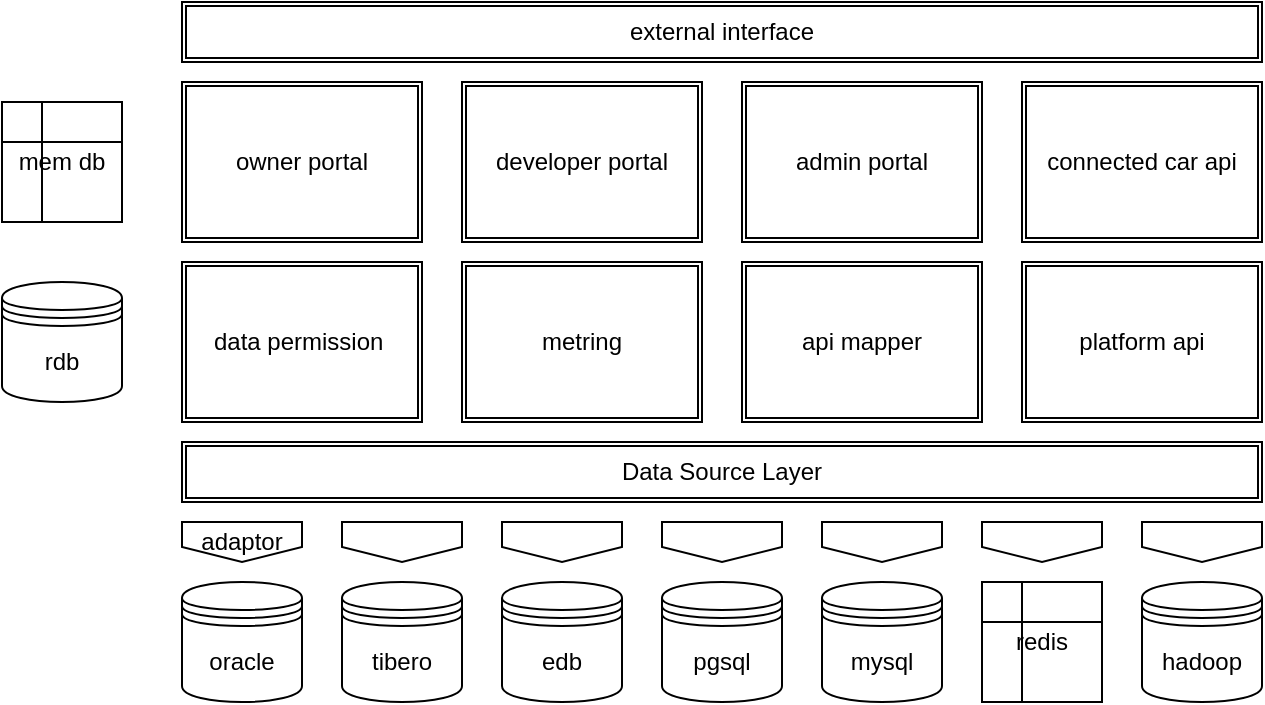 <mxfile version="12.1.8" type="github" pages="1">
  <diagram id="4X6jtVIqUVwTG9tQofEE" name="Page-1">
    <mxGraphModel dx="1422" dy="762" grid="1" gridSize="10" guides="1" tooltips="1" connect="1" arrows="1" fold="1" page="1" pageScale="1" pageWidth="826" pageHeight="1169" math="0" shadow="0">
      <root>
        <mxCell id="0"/>
        <mxCell id="1" parent="0"/>
        <mxCell id="8E4gz0dcKP8BS_eoSMyC-3" value="oracle" style="shape=datastore;whiteSpace=wrap;html=1;" vertex="1" parent="1">
          <mxGeometry x="170" y="540" width="60" height="60" as="geometry"/>
        </mxCell>
        <mxCell id="8E4gz0dcKP8BS_eoSMyC-4" value="edb" style="shape=datastore;whiteSpace=wrap;html=1;" vertex="1" parent="1">
          <mxGeometry x="330" y="540" width="60" height="60" as="geometry"/>
        </mxCell>
        <mxCell id="8E4gz0dcKP8BS_eoSMyC-5" value="tibero" style="shape=datastore;whiteSpace=wrap;html=1;" vertex="1" parent="1">
          <mxGeometry x="250" y="540" width="60" height="60" as="geometry"/>
        </mxCell>
        <mxCell id="8E4gz0dcKP8BS_eoSMyC-6" value="pgsql" style="shape=datastore;whiteSpace=wrap;html=1;" vertex="1" parent="1">
          <mxGeometry x="410" y="540" width="60" height="60" as="geometry"/>
        </mxCell>
        <mxCell id="8E4gz0dcKP8BS_eoSMyC-9" value="redis" style="shape=internalStorage;whiteSpace=wrap;html=1;backgroundOutline=1;" vertex="1" parent="1">
          <mxGeometry x="570" y="540" width="60" height="60" as="geometry"/>
        </mxCell>
        <mxCell id="8E4gz0dcKP8BS_eoSMyC-10" value="mysql" style="shape=datastore;whiteSpace=wrap;html=1;" vertex="1" parent="1">
          <mxGeometry x="490" y="540" width="60" height="60" as="geometry"/>
        </mxCell>
        <mxCell id="8E4gz0dcKP8BS_eoSMyC-11" value="adaptor" style="shape=offPageConnector;whiteSpace=wrap;html=1;" vertex="1" parent="1">
          <mxGeometry x="170" y="510" width="60" height="20" as="geometry"/>
        </mxCell>
        <mxCell id="8E4gz0dcKP8BS_eoSMyC-12" value="" style="shape=offPageConnector;whiteSpace=wrap;html=1;" vertex="1" parent="1">
          <mxGeometry x="250" y="510" width="60" height="20" as="geometry"/>
        </mxCell>
        <mxCell id="8E4gz0dcKP8BS_eoSMyC-13" value="" style="shape=offPageConnector;whiteSpace=wrap;html=1;" vertex="1" parent="1">
          <mxGeometry x="330" y="510" width="60" height="20" as="geometry"/>
        </mxCell>
        <mxCell id="8E4gz0dcKP8BS_eoSMyC-14" value="" style="shape=offPageConnector;whiteSpace=wrap;html=1;" vertex="1" parent="1">
          <mxGeometry x="410" y="510" width="60" height="20" as="geometry"/>
        </mxCell>
        <mxCell id="8E4gz0dcKP8BS_eoSMyC-15" value="" style="shape=offPageConnector;whiteSpace=wrap;html=1;" vertex="1" parent="1">
          <mxGeometry x="490" y="510" width="60" height="20" as="geometry"/>
        </mxCell>
        <mxCell id="8E4gz0dcKP8BS_eoSMyC-16" value="" style="shape=offPageConnector;whiteSpace=wrap;html=1;" vertex="1" parent="1">
          <mxGeometry x="570" y="510" width="60" height="20" as="geometry"/>
        </mxCell>
        <mxCell id="8E4gz0dcKP8BS_eoSMyC-17" value="Data Source Layer" style="shape=ext;double=1;rounded=0;whiteSpace=wrap;html=1;" vertex="1" parent="1">
          <mxGeometry x="170" y="470" width="540" height="30" as="geometry"/>
        </mxCell>
        <mxCell id="8E4gz0dcKP8BS_eoSMyC-19" value="hadoop" style="shape=datastore;whiteSpace=wrap;html=1;" vertex="1" parent="1">
          <mxGeometry x="650" y="540" width="60" height="60" as="geometry"/>
        </mxCell>
        <mxCell id="8E4gz0dcKP8BS_eoSMyC-20" value="" style="shape=offPageConnector;whiteSpace=wrap;html=1;" vertex="1" parent="1">
          <mxGeometry x="650" y="510" width="60" height="20" as="geometry"/>
        </mxCell>
        <mxCell id="8E4gz0dcKP8BS_eoSMyC-21" value="data permission&amp;nbsp;" style="shape=ext;double=1;rounded=0;whiteSpace=wrap;html=1;" vertex="1" parent="1">
          <mxGeometry x="170" y="380" width="120" height="80" as="geometry"/>
        </mxCell>
        <mxCell id="8E4gz0dcKP8BS_eoSMyC-22" value="metring" style="shape=ext;double=1;rounded=0;whiteSpace=wrap;html=1;" vertex="1" parent="1">
          <mxGeometry x="310" y="380" width="120" height="80" as="geometry"/>
        </mxCell>
        <mxCell id="8E4gz0dcKP8BS_eoSMyC-24" value="api mapper" style="shape=ext;double=1;rounded=0;whiteSpace=wrap;html=1;" vertex="1" parent="1">
          <mxGeometry x="450" y="380" width="120" height="80" as="geometry"/>
        </mxCell>
        <mxCell id="8E4gz0dcKP8BS_eoSMyC-26" value="owner portal" style="shape=ext;double=1;rounded=0;whiteSpace=wrap;html=1;" vertex="1" parent="1">
          <mxGeometry x="170" y="290" width="120" height="80" as="geometry"/>
        </mxCell>
        <mxCell id="8E4gz0dcKP8BS_eoSMyC-27" value="developer portal" style="shape=ext;double=1;rounded=0;whiteSpace=wrap;html=1;" vertex="1" parent="1">
          <mxGeometry x="310" y="290" width="120" height="80" as="geometry"/>
        </mxCell>
        <mxCell id="8E4gz0dcKP8BS_eoSMyC-28" value="external interface" style="shape=ext;double=1;rounded=0;whiteSpace=wrap;html=1;" vertex="1" parent="1">
          <mxGeometry x="170" y="250" width="540" height="30" as="geometry"/>
        </mxCell>
        <mxCell id="8E4gz0dcKP8BS_eoSMyC-29" value="platform api" style="shape=ext;double=1;rounded=0;whiteSpace=wrap;html=1;" vertex="1" parent="1">
          <mxGeometry x="590" y="380" width="120" height="80" as="geometry"/>
        </mxCell>
        <mxCell id="8E4gz0dcKP8BS_eoSMyC-30" value="admin portal" style="shape=ext;double=1;rounded=0;whiteSpace=wrap;html=1;" vertex="1" parent="1">
          <mxGeometry x="450" y="290" width="120" height="80" as="geometry"/>
        </mxCell>
        <mxCell id="8E4gz0dcKP8BS_eoSMyC-31" value="connected car api" style="shape=ext;double=1;rounded=0;whiteSpace=wrap;html=1;" vertex="1" parent="1">
          <mxGeometry x="590" y="290" width="120" height="80" as="geometry"/>
        </mxCell>
        <mxCell id="8E4gz0dcKP8BS_eoSMyC-33" value="rdb" style="shape=datastore;whiteSpace=wrap;html=1;" vertex="1" parent="1">
          <mxGeometry x="80" y="390" width="60" height="60" as="geometry"/>
        </mxCell>
        <mxCell id="8E4gz0dcKP8BS_eoSMyC-36" value="mem db" style="shape=internalStorage;whiteSpace=wrap;html=1;backgroundOutline=1;" vertex="1" parent="1">
          <mxGeometry x="80" y="300" width="60" height="60" as="geometry"/>
        </mxCell>
      </root>
    </mxGraphModel>
  </diagram>
</mxfile>
